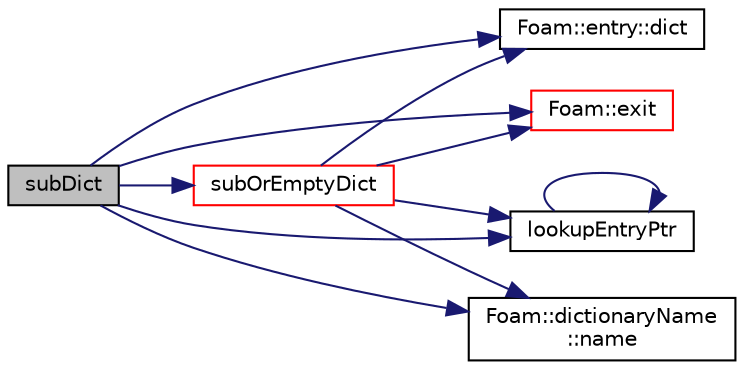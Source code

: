 digraph "subDict"
{
  bgcolor="transparent";
  edge [fontname="Helvetica",fontsize="10",labelfontname="Helvetica",labelfontsize="10"];
  node [fontname="Helvetica",fontsize="10",shape=record];
  rankdir="LR";
  Node25719 [label="subDict",height=0.2,width=0.4,color="black", fillcolor="grey75", style="filled", fontcolor="black"];
  Node25719 -> Node25720 [color="midnightblue",fontsize="10",style="solid",fontname="Helvetica"];
  Node25720 [label="Foam::entry::dict",height=0.2,width=0.4,color="black",URL="$a27137.html#abd246c36ef3a3776f7d6e517dc9621af",tooltip="Return dictionary if this entry is a dictionary. "];
  Node25719 -> Node25721 [color="midnightblue",fontsize="10",style="solid",fontname="Helvetica"];
  Node25721 [label="Foam::exit",height=0.2,width=0.4,color="red",URL="$a21851.html#a06ca7250d8e89caf05243ec094843642"];
  Node25719 -> Node25769 [color="midnightblue",fontsize="10",style="solid",fontname="Helvetica"];
  Node25769 [label="lookupEntryPtr",height=0.2,width=0.4,color="black",URL="$a27129.html#a63ca8c5575e79a6e04b8a1e1c4c1d958",tooltip="Find and return an entry data stream pointer if present. "];
  Node25769 -> Node25769 [color="midnightblue",fontsize="10",style="solid",fontname="Helvetica"];
  Node25719 -> Node25759 [color="midnightblue",fontsize="10",style="solid",fontname="Helvetica"];
  Node25759 [label="Foam::dictionaryName\l::name",height=0.2,width=0.4,color="black",URL="$a27125.html#aba53f1f9c8fadfa65f4099af10df348c",tooltip="Return the dictionary name. "];
  Node25719 -> Node25770 [color="midnightblue",fontsize="10",style="solid",fontname="Helvetica"];
  Node25770 [label="subOrEmptyDict",height=0.2,width=0.4,color="red",URL="$a27129.html#a48adbbf7920cd4c2687f3f325cb43d33",tooltip="Find and return a sub-dictionary as a copy, or. "];
  Node25770 -> Node25769 [color="midnightblue",fontsize="10",style="solid",fontname="Helvetica"];
  Node25770 -> Node25759 [color="midnightblue",fontsize="10",style="solid",fontname="Helvetica"];
  Node25770 -> Node25721 [color="midnightblue",fontsize="10",style="solid",fontname="Helvetica"];
  Node25770 -> Node25720 [color="midnightblue",fontsize="10",style="solid",fontname="Helvetica"];
}
